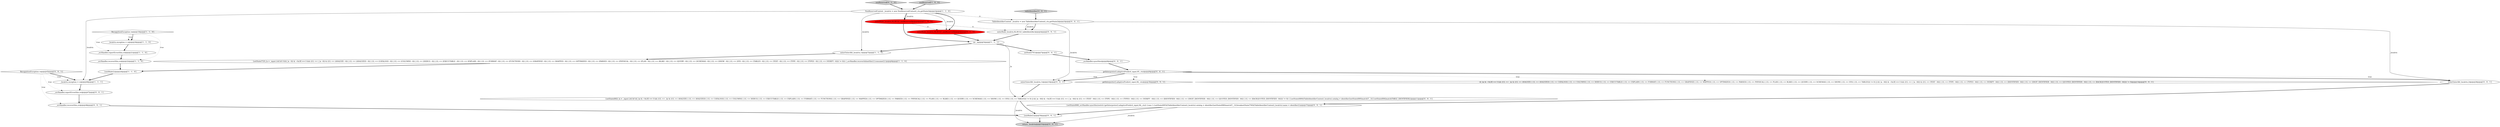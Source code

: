 digraph {
18 [style = filled, label = "return _localctx@@@53@@@['0', '0', '1']", fillcolor = lightgray, shape = ellipse image = "AAA0AAABBB3BBB"];
16 [style = filled, label = "getInterpreter().adaptivePredict(_input,94,_ctx)@@@30@@@['0', '0', '1']", fillcolor = white, shape = diamond image = "AAA0AAABBB3BBB"];
19 [style = filled, label = "tableIdentifier['0', '0', '1']", fillcolor = lightgray, shape = diamond image = "AAA0AAABBB3BBB"];
6 [style = filled, label = "{setState(725)_la = _input.LA(1)if (!(((((_la - 6)) & ~0x3f) == 0 && ((1L << (_la - 6)) & ((1L << (ANALYZE - 6)) | (1L << (ANALYZED - 6)) | (1L << (CATALOGS - 6)) | (1L << (COLUMNS - 6)) | (1L << (DEBUG - 6)) | (1L << (EXECUTABLE - 6)) | (1L << (EXPLAIN - 6)) | (1L << (FORMAT - 6)) | (1L << (FUNCTIONS - 6)) | (1L << (GRAPHVIZ - 6)) | (1L << (MAPPED - 6)) | (1L << (OPTIMIZED - 6)) | (1L << (PARSED - 6)) | (1L << (PHYSICAL - 6)) | (1L << (PLAN - 6)) | (1L << (RLIKE - 6)) | (1L << (QUERY - 6)) | (1L << (SCHEMAS - 6)) | (1L << (SHOW - 6)) | (1L << (SYS - 6)) | (1L << (TABLES - 6)) | (1L << (TEXT - 6)) | (1L << (TYPE - 6)) | (1L << (TYPES - 6)) | (1L << (VERIFY - 6)))) != 0))) {_errHandler.recoverInline(this)}{consume()}}@@@8@@@['1', '1', '0']", fillcolor = white, shape = ellipse image = "AAA0AAABBB1BBB"];
5 [style = filled, label = "enterRule(_localctx,92,RULE_nonReserved)@@@4@@@['1', '0', '0']", fillcolor = red, shape = ellipse image = "AAA1AAABBB1BBB"];
8 [style = filled, label = "{exitRule()}@@@24@@@['1', '1', '0']", fillcolor = white, shape = ellipse image = "AAA0AAABBB1BBB"];
28 [style = filled, label = "TableIdentifierContext _localctx = new TableIdentifierContext(_ctx,getState())@@@3@@@['0', '0', '1']", fillcolor = white, shape = ellipse image = "AAA0AAABBB3BBB"];
22 [style = filled, label = "_errHandler.recover(this,re)@@@48@@@['0', '0', '1']", fillcolor = white, shape = ellipse image = "AAA0AAABBB3BBB"];
11 [style = filled, label = "RecognitionException re@@@19@@@['1', '1', '0']", fillcolor = white, shape = diamond image = "AAA0AAABBB1BBB"];
21 [style = filled, label = "_errHandler.reportError(this,re)@@@47@@@['0', '0', '1']", fillcolor = white, shape = ellipse image = "AAA0AAABBB3BBB"];
12 [style = filled, label = "nonReserved['0', '1', '0']", fillcolor = lightgray, shape = diamond image = "AAA0AAABBB2BBB"];
30 [style = filled, label = "setState(701)@@@7@@@['0', '0', '1']", fillcolor = white, shape = ellipse image = "AAA0AAABBB3BBB"];
9 [style = filled, label = "nonReserved['1', '0', '0']", fillcolor = lightgray, shape = diamond image = "AAA0AAABBB1BBB"];
15 [style = filled, label = "enterRule(_localctx,82,RULE_tableIdentifier)@@@4@@@['0', '0', '1']", fillcolor = white, shape = ellipse image = "AAA0AAABBB3BBB"];
7 [style = filled, label = "_localctx.exception = re@@@20@@@['1', '1', '0']", fillcolor = white, shape = ellipse image = "AAA0AAABBB1BBB"];
23 [style = filled, label = "(((_la) & ~0x3f) == 0 && ((1L << _la) & ((1L << ANALYZE) | (1L << ANALYZED) | (1L << CATALOGS) | (1L << COLUMNS) | (1L << DEBUG) | (1L << EXECUTABLE) | (1L << EXPLAIN) | (1L << FORMAT) | (1L << FUNCTIONS) | (1L << GRAPHVIZ) | (1L << MAPPED) | (1L << OPTIMIZED) | (1L << PARSED) | (1L << PHYSICAL) | (1L << PLAN) | (1L << RLIKE) | (1L << QUERY) | (1L << SCHEMAS) | (1L << SHOW) | (1L << SYS) | (1L << TABLES))) != 0) || ((((_la - 64)) & ~0x3f) == 0 && ((1L << (_la - 64)) & ((1L << (TEXT - 64)) | (1L << (TYPE - 64)) | (1L << (TYPES - 64)) | (1L << (VERIFY - 64)) | (1L << (IDENTIFIER - 64)) | (1L << (DIGIT_IDENTIFIER - 64)) | (1L << (QUOTED_IDENTIFIER - 64)) | (1L << (BACKQUOTED_IDENTIFIER - 64)))) != 0)@@@14@@@['0', '0', '1']", fillcolor = white, shape = diamond image = "AAA0AAABBB3BBB"];
25 [style = filled, label = "_errHandler.sync(this)@@@8@@@['0', '0', '1']", fillcolor = white, shape = ellipse image = "AAA0AAABBB3BBB"];
2 [style = filled, label = "_errHandler.reportError(this,re)@@@21@@@['1', '1', '0']", fillcolor = white, shape = ellipse image = "AAA0AAABBB1BBB"];
0 [style = filled, label = "NonReservedContext _localctx = new NonReservedContext(_ctx,getState())@@@3@@@['1', '1', '0']", fillcolor = white, shape = ellipse image = "AAA0AAABBB1BBB"];
14 [style = filled, label = "{exitRule()}@@@50@@@['0', '0', '1']", fillcolor = white, shape = ellipse image = "AAA0AAABBB3BBB"];
27 [style = filled, label = "{setState(692)_la = _input.LA(1)if ((((_la) & ~0x3f) == 0 && ((1L << _la) & ((1L << ANALYZE) | (1L << ANALYZED) | (1L << CATALOGS) | (1L << COLUMNS) | (1L << DEBUG) | (1L << EXECUTABLE) | (1L << EXPLAIN) | (1L << FORMAT) | (1L << FUNCTIONS) | (1L << GRAPHVIZ) | (1L << MAPPED) | (1L << OPTIMIZED) | (1L << PARSED) | (1L << PHYSICAL) | (1L << PLAN) | (1L << RLIKE) | (1L << QUERY) | (1L << SCHEMAS) | (1L << SHOW) | (1L << SYS) | (1L << TABLES))) != 0) || ((((_la - 64)) & ~0x3f) == 0 && ((1L << (_la - 64)) & ((1L << (TEXT - 64)) | (1L << (TYPE - 64)) | (1L << (TYPES - 64)) | (1L << (VERIFY - 64)) | (1L << (IDENTIFIER - 64)) | (1L << (DIGIT_IDENTIFIER - 64)) | (1L << (QUOTED_IDENTIFIER - 64)) | (1L << (BACKQUOTED_IDENTIFIER - 64)))) != 0)) {{setState(689)((TableIdentifierContext)_localctx).catalog = identifier()setState(690)match(T__3)}}setState(694)match(TABLE_IDENTIFIER)}@@@11@@@['0', '0', '1']", fillcolor = white, shape = ellipse image = "AAA0AAABBB3BBB"];
4 [style = filled, label = "_errHandler.recover(this,re)@@@22@@@['1', '1', '0']", fillcolor = white, shape = ellipse image = "AAA0AAABBB1BBB"];
26 [style = filled, label = "RecognitionException re@@@45@@@['0', '0', '1']", fillcolor = white, shape = diamond image = "AAA0AAABBB3BBB"];
1 [style = filled, label = "_localctx.exception = re@@@46@@@['1', '1', '1']", fillcolor = white, shape = ellipse image = "AAA0AAABBB1BBB"];
20 [style = filled, label = "enterOuterAlt(_localctx,1)@@@10@@@['0', '0', '1']", fillcolor = white, shape = ellipse image = "AAA0AAABBB3BBB"];
3 [style = filled, label = "enterOuterAlt(_localctx,1)@@@7@@@['1', '1', '0']", fillcolor = white, shape = ellipse image = "AAA0AAABBB1BBB"];
24 [style = filled, label = "enterOuterAlt(_localctx,2)@@@26@@@['0', '0', '1']", fillcolor = white, shape = ellipse image = "AAA0AAABBB3BBB"];
13 [style = filled, label = "enterRule(_localctx,94,RULE_nonReserved)@@@4@@@['0', '1', '0']", fillcolor = red, shape = ellipse image = "AAA1AAABBB2BBB"];
29 [style = filled, label = "{setState(698)_errHandler.sync(this)switch (getInterpreter().adaptivePredict(_input,94,_ctx)) {case 1:{setState(695)((TableIdentifierContext)_localctx).catalog = identifier()setState(696)match(T__3)}breaksetState(700)((TableIdentifierContext)_localctx).name = identifier()}@@@27@@@['0', '0', '1']", fillcolor = white, shape = ellipse image = "AAA0AAABBB3BBB"];
10 [style = filled, label = "int _la@@@5@@@['1', '1', '1']", fillcolor = white, shape = ellipse image = "AAA0AAABBB1BBB"];
17 [style = filled, label = "getInterpreter().adaptivePredict(_input,95,_ctx)@@@9@@@['0', '0', '1']", fillcolor = white, shape = diamond image = "AAA0AAABBB3BBB"];
17->20 [style = dotted, label="true"];
11->7 [style = dotted, label="true"];
13->10 [style = bold, label=""];
5->10 [style = bold, label=""];
5->13 [style = dashed, label="0"];
15->10 [style = bold, label=""];
28->15 [style = bold, label=""];
0->13 [style = solid, label="_localctx"];
9->0 [style = bold, label=""];
0->13 [style = bold, label=""];
27->14 [style = bold, label=""];
26->1 [style = bold, label=""];
0->5 [style = solid, label="_localctx"];
28->20 [style = solid, label="_localctx"];
10->3 [style = bold, label=""];
3->6 [style = bold, label=""];
30->25 [style = bold, label=""];
24->29 [style = bold, label=""];
11->4 [style = dotted, label="true"];
26->22 [style = dotted, label="true"];
0->28 [style = dashed, label="0"];
2->4 [style = bold, label=""];
12->0 [style = bold, label=""];
25->17 [style = bold, label=""];
0->3 [style = solid, label="_localctx"];
17->23 [style = dotted, label="true"];
20->27 [style = bold, label=""];
17->16 [style = dotted, label="true"];
8->1 [style = bold, label=""];
10->27 [style = solid, label="_la"];
29->18 [style = solid, label="_localctx"];
28->15 [style = solid, label="_localctx"];
17->24 [style = bold, label=""];
11->2 [style = dotted, label="true"];
21->22 [style = bold, label=""];
26->21 [style = dotted, label="true"];
7->2 [style = bold, label=""];
28->24 [style = solid, label="_localctx"];
1->21 [style = bold, label=""];
6->8 [style = bold, label=""];
26->1 [style = dotted, label="true"];
29->14 [style = bold, label=""];
4->8 [style = bold, label=""];
14->18 [style = bold, label=""];
27->18 [style = solid, label="_localctx"];
0->1 [style = solid, label="_localctx"];
19->28 [style = bold, label=""];
22->14 [style = bold, label=""];
5->15 [style = dashed, label="0"];
10->30 [style = bold, label=""];
11->7 [style = bold, label=""];
17->24 [style = dotted, label="true"];
0->5 [style = bold, label=""];
17->20 [style = bold, label=""];
}
